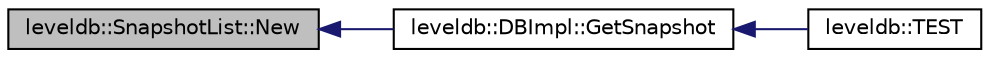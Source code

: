 digraph "leveldb::SnapshotList::New"
{
  edge [fontname="Helvetica",fontsize="10",labelfontname="Helvetica",labelfontsize="10"];
  node [fontname="Helvetica",fontsize="10",shape=record];
  rankdir="LR";
  Node1 [label="leveldb::SnapshotList::New",height=0.2,width=0.4,color="black", fillcolor="grey75", style="filled" fontcolor="black"];
  Node1 -> Node2 [dir="back",color="midnightblue",fontsize="10",style="solid",fontname="Helvetica"];
  Node2 [label="leveldb::DBImpl::GetSnapshot",height=0.2,width=0.4,color="black", fillcolor="white", style="filled",URL="$classleveldb_1_1_d_b_impl.html#a4bec3d8ffd65fec562b2dd1f6eaba137"];
  Node2 -> Node3 [dir="back",color="midnightblue",fontsize="10",style="solid",fontname="Helvetica"];
  Node3 [label="leveldb::TEST",height=0.2,width=0.4,color="black", fillcolor="white", style="filled",URL="$namespaceleveldb.html#ad6fac95495278565df640d4055b9c9f0"];
}
